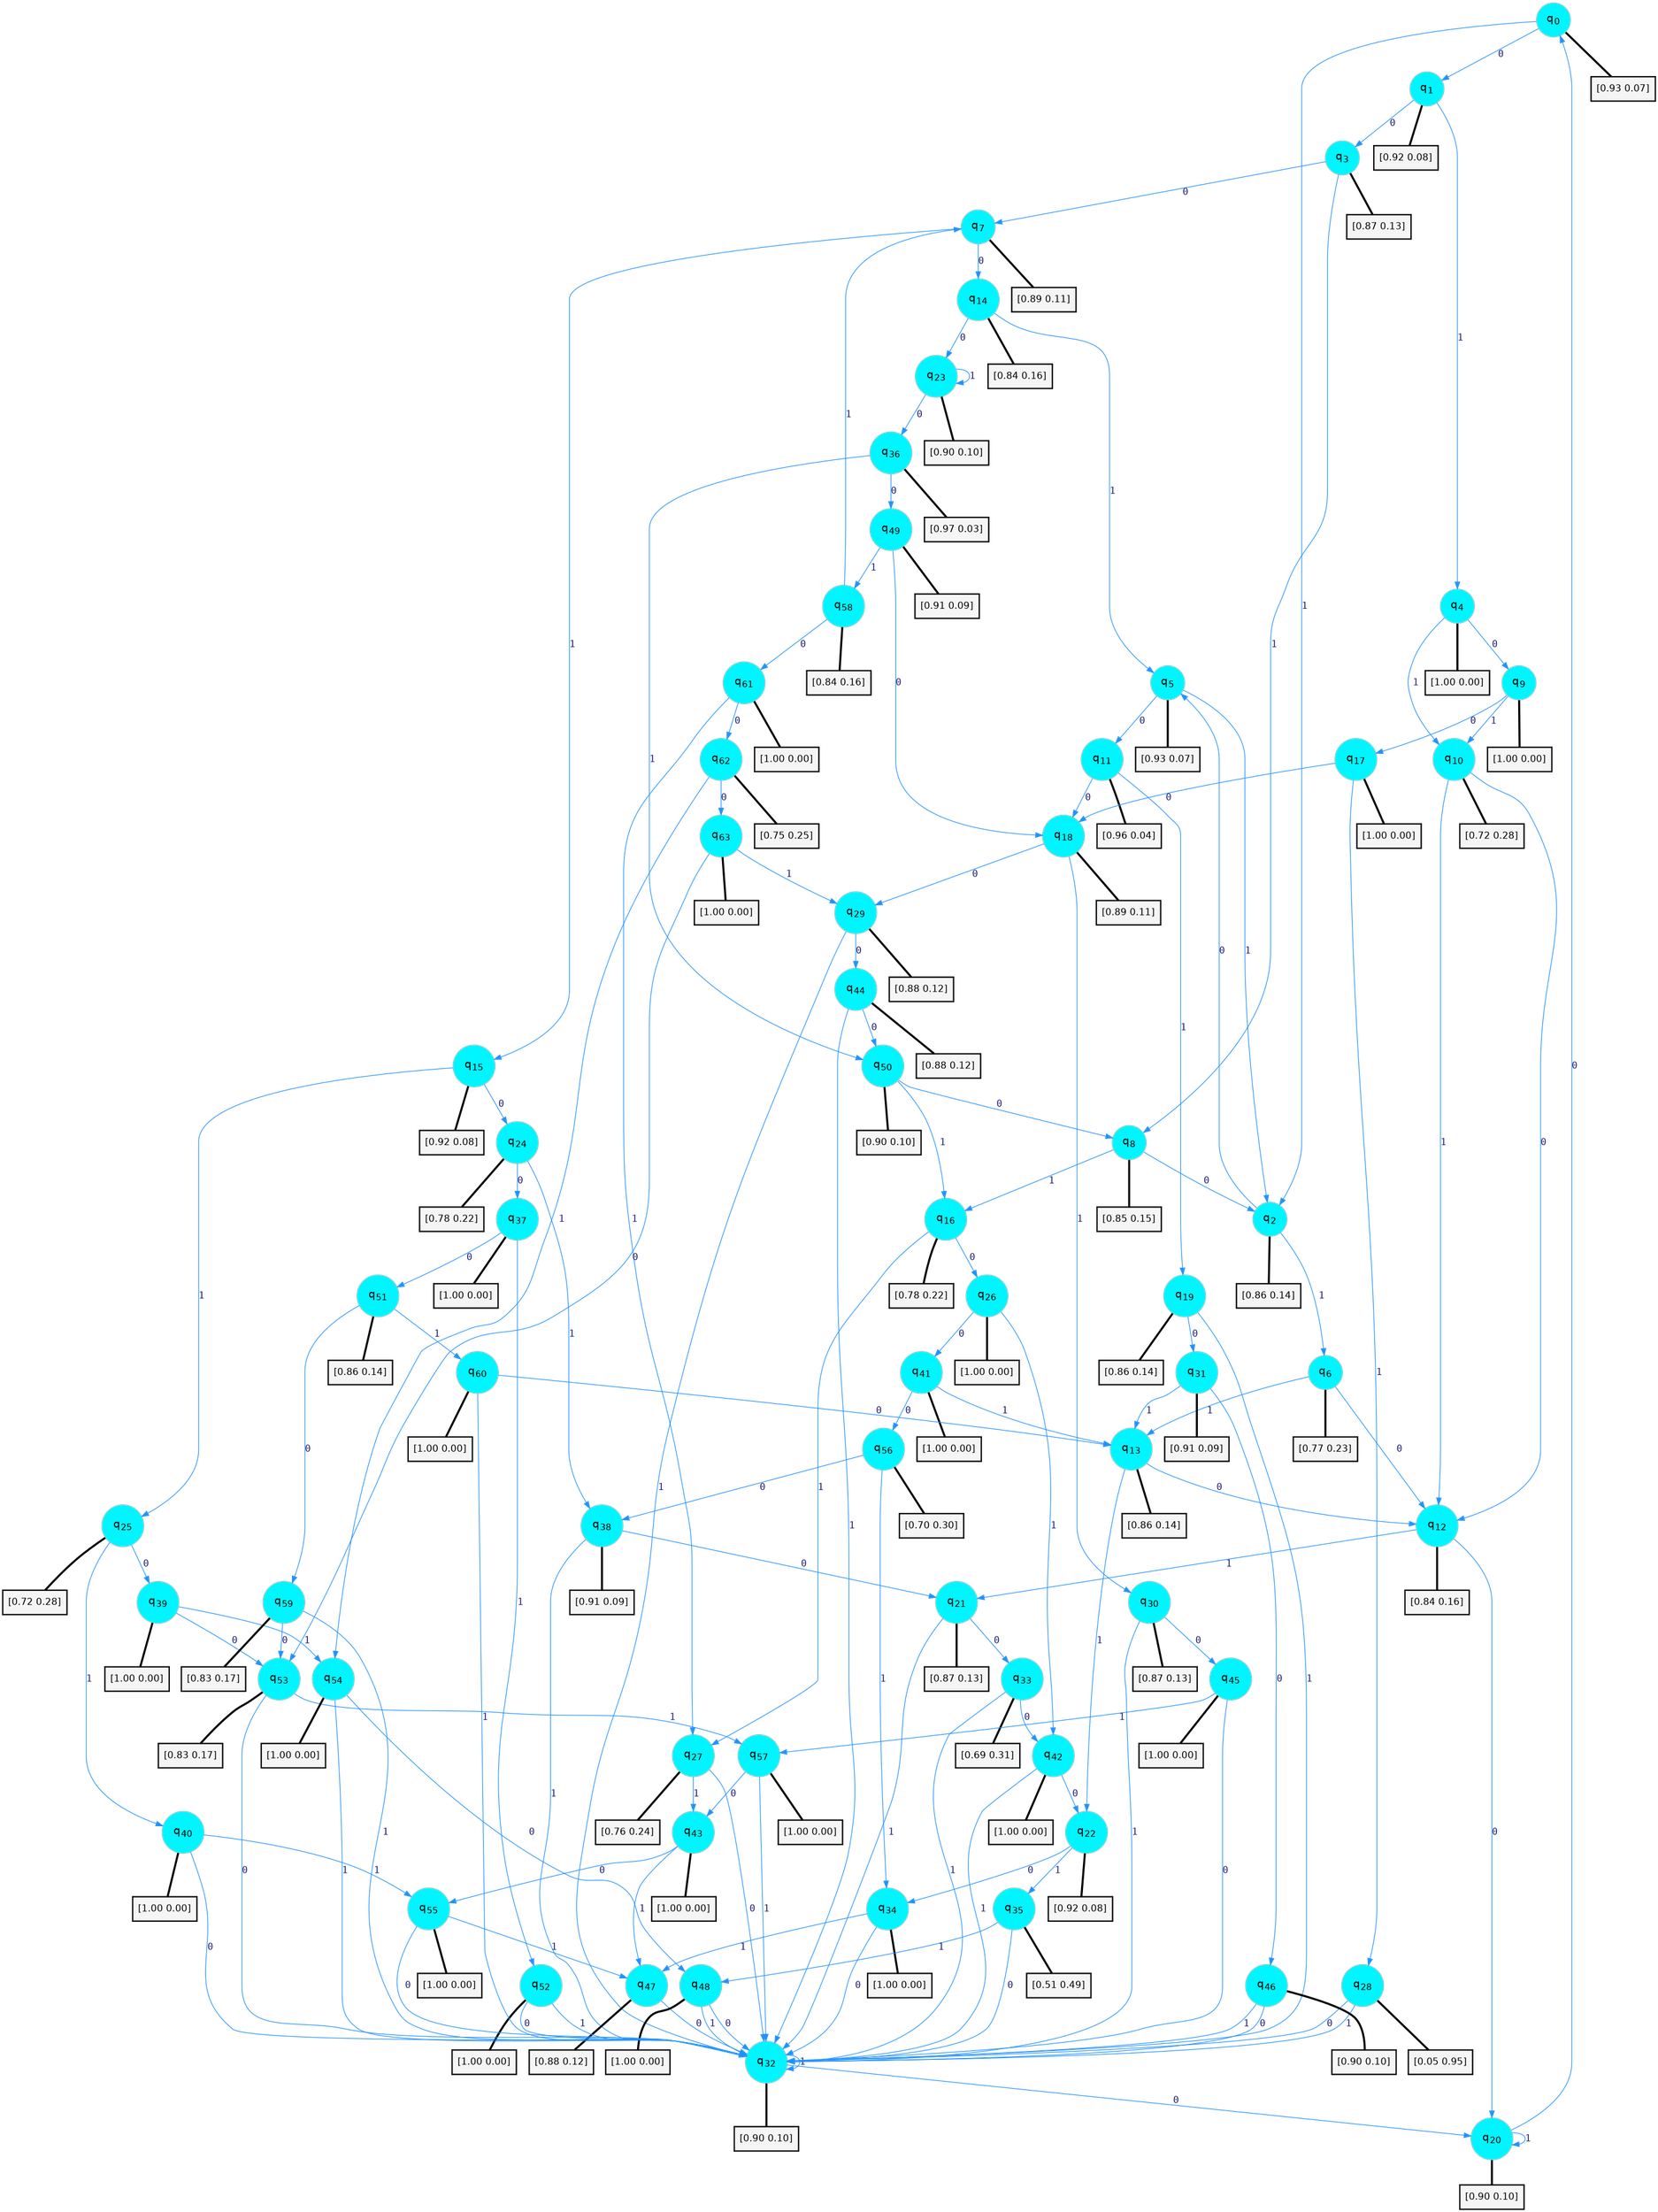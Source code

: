 digraph G {
graph [
bgcolor=transparent, dpi=300, rankdir=TD, size="40,25"];
node [
color=gray, fillcolor=turquoise1, fontcolor=black, fontname=Helvetica, fontsize=16, fontweight=bold, shape=circle, style=filled];
edge [
arrowsize=1, color=dodgerblue1, fontcolor=midnightblue, fontname=courier, fontweight=bold, penwidth=1, style=solid, weight=20];
0[label=<q<SUB>0</SUB>>];
1[label=<q<SUB>1</SUB>>];
2[label=<q<SUB>2</SUB>>];
3[label=<q<SUB>3</SUB>>];
4[label=<q<SUB>4</SUB>>];
5[label=<q<SUB>5</SUB>>];
6[label=<q<SUB>6</SUB>>];
7[label=<q<SUB>7</SUB>>];
8[label=<q<SUB>8</SUB>>];
9[label=<q<SUB>9</SUB>>];
10[label=<q<SUB>10</SUB>>];
11[label=<q<SUB>11</SUB>>];
12[label=<q<SUB>12</SUB>>];
13[label=<q<SUB>13</SUB>>];
14[label=<q<SUB>14</SUB>>];
15[label=<q<SUB>15</SUB>>];
16[label=<q<SUB>16</SUB>>];
17[label=<q<SUB>17</SUB>>];
18[label=<q<SUB>18</SUB>>];
19[label=<q<SUB>19</SUB>>];
20[label=<q<SUB>20</SUB>>];
21[label=<q<SUB>21</SUB>>];
22[label=<q<SUB>22</SUB>>];
23[label=<q<SUB>23</SUB>>];
24[label=<q<SUB>24</SUB>>];
25[label=<q<SUB>25</SUB>>];
26[label=<q<SUB>26</SUB>>];
27[label=<q<SUB>27</SUB>>];
28[label=<q<SUB>28</SUB>>];
29[label=<q<SUB>29</SUB>>];
30[label=<q<SUB>30</SUB>>];
31[label=<q<SUB>31</SUB>>];
32[label=<q<SUB>32</SUB>>];
33[label=<q<SUB>33</SUB>>];
34[label=<q<SUB>34</SUB>>];
35[label=<q<SUB>35</SUB>>];
36[label=<q<SUB>36</SUB>>];
37[label=<q<SUB>37</SUB>>];
38[label=<q<SUB>38</SUB>>];
39[label=<q<SUB>39</SUB>>];
40[label=<q<SUB>40</SUB>>];
41[label=<q<SUB>41</SUB>>];
42[label=<q<SUB>42</SUB>>];
43[label=<q<SUB>43</SUB>>];
44[label=<q<SUB>44</SUB>>];
45[label=<q<SUB>45</SUB>>];
46[label=<q<SUB>46</SUB>>];
47[label=<q<SUB>47</SUB>>];
48[label=<q<SUB>48</SUB>>];
49[label=<q<SUB>49</SUB>>];
50[label=<q<SUB>50</SUB>>];
51[label=<q<SUB>51</SUB>>];
52[label=<q<SUB>52</SUB>>];
53[label=<q<SUB>53</SUB>>];
54[label=<q<SUB>54</SUB>>];
55[label=<q<SUB>55</SUB>>];
56[label=<q<SUB>56</SUB>>];
57[label=<q<SUB>57</SUB>>];
58[label=<q<SUB>58</SUB>>];
59[label=<q<SUB>59</SUB>>];
60[label=<q<SUB>60</SUB>>];
61[label=<q<SUB>61</SUB>>];
62[label=<q<SUB>62</SUB>>];
63[label=<q<SUB>63</SUB>>];
64[label="[0.93 0.07]", shape=box,fontcolor=black, fontname=Helvetica, fontsize=14, penwidth=2, fillcolor=whitesmoke,color=black];
65[label="[0.92 0.08]", shape=box,fontcolor=black, fontname=Helvetica, fontsize=14, penwidth=2, fillcolor=whitesmoke,color=black];
66[label="[0.86 0.14]", shape=box,fontcolor=black, fontname=Helvetica, fontsize=14, penwidth=2, fillcolor=whitesmoke,color=black];
67[label="[0.87 0.13]", shape=box,fontcolor=black, fontname=Helvetica, fontsize=14, penwidth=2, fillcolor=whitesmoke,color=black];
68[label="[1.00 0.00]", shape=box,fontcolor=black, fontname=Helvetica, fontsize=14, penwidth=2, fillcolor=whitesmoke,color=black];
69[label="[0.93 0.07]", shape=box,fontcolor=black, fontname=Helvetica, fontsize=14, penwidth=2, fillcolor=whitesmoke,color=black];
70[label="[0.77 0.23]", shape=box,fontcolor=black, fontname=Helvetica, fontsize=14, penwidth=2, fillcolor=whitesmoke,color=black];
71[label="[0.89 0.11]", shape=box,fontcolor=black, fontname=Helvetica, fontsize=14, penwidth=2, fillcolor=whitesmoke,color=black];
72[label="[0.85 0.15]", shape=box,fontcolor=black, fontname=Helvetica, fontsize=14, penwidth=2, fillcolor=whitesmoke,color=black];
73[label="[1.00 0.00]", shape=box,fontcolor=black, fontname=Helvetica, fontsize=14, penwidth=2, fillcolor=whitesmoke,color=black];
74[label="[0.72 0.28]", shape=box,fontcolor=black, fontname=Helvetica, fontsize=14, penwidth=2, fillcolor=whitesmoke,color=black];
75[label="[0.96 0.04]", shape=box,fontcolor=black, fontname=Helvetica, fontsize=14, penwidth=2, fillcolor=whitesmoke,color=black];
76[label="[0.84 0.16]", shape=box,fontcolor=black, fontname=Helvetica, fontsize=14, penwidth=2, fillcolor=whitesmoke,color=black];
77[label="[0.86 0.14]", shape=box,fontcolor=black, fontname=Helvetica, fontsize=14, penwidth=2, fillcolor=whitesmoke,color=black];
78[label="[0.84 0.16]", shape=box,fontcolor=black, fontname=Helvetica, fontsize=14, penwidth=2, fillcolor=whitesmoke,color=black];
79[label="[0.92 0.08]", shape=box,fontcolor=black, fontname=Helvetica, fontsize=14, penwidth=2, fillcolor=whitesmoke,color=black];
80[label="[0.78 0.22]", shape=box,fontcolor=black, fontname=Helvetica, fontsize=14, penwidth=2, fillcolor=whitesmoke,color=black];
81[label="[1.00 0.00]", shape=box,fontcolor=black, fontname=Helvetica, fontsize=14, penwidth=2, fillcolor=whitesmoke,color=black];
82[label="[0.89 0.11]", shape=box,fontcolor=black, fontname=Helvetica, fontsize=14, penwidth=2, fillcolor=whitesmoke,color=black];
83[label="[0.86 0.14]", shape=box,fontcolor=black, fontname=Helvetica, fontsize=14, penwidth=2, fillcolor=whitesmoke,color=black];
84[label="[0.90 0.10]", shape=box,fontcolor=black, fontname=Helvetica, fontsize=14, penwidth=2, fillcolor=whitesmoke,color=black];
85[label="[0.87 0.13]", shape=box,fontcolor=black, fontname=Helvetica, fontsize=14, penwidth=2, fillcolor=whitesmoke,color=black];
86[label="[0.92 0.08]", shape=box,fontcolor=black, fontname=Helvetica, fontsize=14, penwidth=2, fillcolor=whitesmoke,color=black];
87[label="[0.90 0.10]", shape=box,fontcolor=black, fontname=Helvetica, fontsize=14, penwidth=2, fillcolor=whitesmoke,color=black];
88[label="[0.78 0.22]", shape=box,fontcolor=black, fontname=Helvetica, fontsize=14, penwidth=2, fillcolor=whitesmoke,color=black];
89[label="[0.72 0.28]", shape=box,fontcolor=black, fontname=Helvetica, fontsize=14, penwidth=2, fillcolor=whitesmoke,color=black];
90[label="[1.00 0.00]", shape=box,fontcolor=black, fontname=Helvetica, fontsize=14, penwidth=2, fillcolor=whitesmoke,color=black];
91[label="[0.76 0.24]", shape=box,fontcolor=black, fontname=Helvetica, fontsize=14, penwidth=2, fillcolor=whitesmoke,color=black];
92[label="[0.05 0.95]", shape=box,fontcolor=black, fontname=Helvetica, fontsize=14, penwidth=2, fillcolor=whitesmoke,color=black];
93[label="[0.88 0.12]", shape=box,fontcolor=black, fontname=Helvetica, fontsize=14, penwidth=2, fillcolor=whitesmoke,color=black];
94[label="[0.87 0.13]", shape=box,fontcolor=black, fontname=Helvetica, fontsize=14, penwidth=2, fillcolor=whitesmoke,color=black];
95[label="[0.91 0.09]", shape=box,fontcolor=black, fontname=Helvetica, fontsize=14, penwidth=2, fillcolor=whitesmoke,color=black];
96[label="[0.90 0.10]", shape=box,fontcolor=black, fontname=Helvetica, fontsize=14, penwidth=2, fillcolor=whitesmoke,color=black];
97[label="[0.69 0.31]", shape=box,fontcolor=black, fontname=Helvetica, fontsize=14, penwidth=2, fillcolor=whitesmoke,color=black];
98[label="[1.00 0.00]", shape=box,fontcolor=black, fontname=Helvetica, fontsize=14, penwidth=2, fillcolor=whitesmoke,color=black];
99[label="[0.51 0.49]", shape=box,fontcolor=black, fontname=Helvetica, fontsize=14, penwidth=2, fillcolor=whitesmoke,color=black];
100[label="[0.97 0.03]", shape=box,fontcolor=black, fontname=Helvetica, fontsize=14, penwidth=2, fillcolor=whitesmoke,color=black];
101[label="[1.00 0.00]", shape=box,fontcolor=black, fontname=Helvetica, fontsize=14, penwidth=2, fillcolor=whitesmoke,color=black];
102[label="[0.91 0.09]", shape=box,fontcolor=black, fontname=Helvetica, fontsize=14, penwidth=2, fillcolor=whitesmoke,color=black];
103[label="[1.00 0.00]", shape=box,fontcolor=black, fontname=Helvetica, fontsize=14, penwidth=2, fillcolor=whitesmoke,color=black];
104[label="[1.00 0.00]", shape=box,fontcolor=black, fontname=Helvetica, fontsize=14, penwidth=2, fillcolor=whitesmoke,color=black];
105[label="[1.00 0.00]", shape=box,fontcolor=black, fontname=Helvetica, fontsize=14, penwidth=2, fillcolor=whitesmoke,color=black];
106[label="[1.00 0.00]", shape=box,fontcolor=black, fontname=Helvetica, fontsize=14, penwidth=2, fillcolor=whitesmoke,color=black];
107[label="[1.00 0.00]", shape=box,fontcolor=black, fontname=Helvetica, fontsize=14, penwidth=2, fillcolor=whitesmoke,color=black];
108[label="[0.88 0.12]", shape=box,fontcolor=black, fontname=Helvetica, fontsize=14, penwidth=2, fillcolor=whitesmoke,color=black];
109[label="[1.00 0.00]", shape=box,fontcolor=black, fontname=Helvetica, fontsize=14, penwidth=2, fillcolor=whitesmoke,color=black];
110[label="[0.90 0.10]", shape=box,fontcolor=black, fontname=Helvetica, fontsize=14, penwidth=2, fillcolor=whitesmoke,color=black];
111[label="[0.88 0.12]", shape=box,fontcolor=black, fontname=Helvetica, fontsize=14, penwidth=2, fillcolor=whitesmoke,color=black];
112[label="[1.00 0.00]", shape=box,fontcolor=black, fontname=Helvetica, fontsize=14, penwidth=2, fillcolor=whitesmoke,color=black];
113[label="[0.91 0.09]", shape=box,fontcolor=black, fontname=Helvetica, fontsize=14, penwidth=2, fillcolor=whitesmoke,color=black];
114[label="[0.90 0.10]", shape=box,fontcolor=black, fontname=Helvetica, fontsize=14, penwidth=2, fillcolor=whitesmoke,color=black];
115[label="[0.86 0.14]", shape=box,fontcolor=black, fontname=Helvetica, fontsize=14, penwidth=2, fillcolor=whitesmoke,color=black];
116[label="[1.00 0.00]", shape=box,fontcolor=black, fontname=Helvetica, fontsize=14, penwidth=2, fillcolor=whitesmoke,color=black];
117[label="[0.83 0.17]", shape=box,fontcolor=black, fontname=Helvetica, fontsize=14, penwidth=2, fillcolor=whitesmoke,color=black];
118[label="[1.00 0.00]", shape=box,fontcolor=black, fontname=Helvetica, fontsize=14, penwidth=2, fillcolor=whitesmoke,color=black];
119[label="[1.00 0.00]", shape=box,fontcolor=black, fontname=Helvetica, fontsize=14, penwidth=2, fillcolor=whitesmoke,color=black];
120[label="[0.70 0.30]", shape=box,fontcolor=black, fontname=Helvetica, fontsize=14, penwidth=2, fillcolor=whitesmoke,color=black];
121[label="[1.00 0.00]", shape=box,fontcolor=black, fontname=Helvetica, fontsize=14, penwidth=2, fillcolor=whitesmoke,color=black];
122[label="[0.84 0.16]", shape=box,fontcolor=black, fontname=Helvetica, fontsize=14, penwidth=2, fillcolor=whitesmoke,color=black];
123[label="[0.83 0.17]", shape=box,fontcolor=black, fontname=Helvetica, fontsize=14, penwidth=2, fillcolor=whitesmoke,color=black];
124[label="[1.00 0.00]", shape=box,fontcolor=black, fontname=Helvetica, fontsize=14, penwidth=2, fillcolor=whitesmoke,color=black];
125[label="[1.00 0.00]", shape=box,fontcolor=black, fontname=Helvetica, fontsize=14, penwidth=2, fillcolor=whitesmoke,color=black];
126[label="[0.75 0.25]", shape=box,fontcolor=black, fontname=Helvetica, fontsize=14, penwidth=2, fillcolor=whitesmoke,color=black];
127[label="[1.00 0.00]", shape=box,fontcolor=black, fontname=Helvetica, fontsize=14, penwidth=2, fillcolor=whitesmoke,color=black];
0->1 [label=0];
0->2 [label=1];
0->64 [arrowhead=none, penwidth=3,color=black];
1->3 [label=0];
1->4 [label=1];
1->65 [arrowhead=none, penwidth=3,color=black];
2->5 [label=0];
2->6 [label=1];
2->66 [arrowhead=none, penwidth=3,color=black];
3->7 [label=0];
3->8 [label=1];
3->67 [arrowhead=none, penwidth=3,color=black];
4->9 [label=0];
4->10 [label=1];
4->68 [arrowhead=none, penwidth=3,color=black];
5->11 [label=0];
5->2 [label=1];
5->69 [arrowhead=none, penwidth=3,color=black];
6->12 [label=0];
6->13 [label=1];
6->70 [arrowhead=none, penwidth=3,color=black];
7->14 [label=0];
7->15 [label=1];
7->71 [arrowhead=none, penwidth=3,color=black];
8->2 [label=0];
8->16 [label=1];
8->72 [arrowhead=none, penwidth=3,color=black];
9->17 [label=0];
9->10 [label=1];
9->73 [arrowhead=none, penwidth=3,color=black];
10->12 [label=0];
10->12 [label=1];
10->74 [arrowhead=none, penwidth=3,color=black];
11->18 [label=0];
11->19 [label=1];
11->75 [arrowhead=none, penwidth=3,color=black];
12->20 [label=0];
12->21 [label=1];
12->76 [arrowhead=none, penwidth=3,color=black];
13->12 [label=0];
13->22 [label=1];
13->77 [arrowhead=none, penwidth=3,color=black];
14->23 [label=0];
14->5 [label=1];
14->78 [arrowhead=none, penwidth=3,color=black];
15->24 [label=0];
15->25 [label=1];
15->79 [arrowhead=none, penwidth=3,color=black];
16->26 [label=0];
16->27 [label=1];
16->80 [arrowhead=none, penwidth=3,color=black];
17->18 [label=0];
17->28 [label=1];
17->81 [arrowhead=none, penwidth=3,color=black];
18->29 [label=0];
18->30 [label=1];
18->82 [arrowhead=none, penwidth=3,color=black];
19->31 [label=0];
19->32 [label=1];
19->83 [arrowhead=none, penwidth=3,color=black];
20->0 [label=0];
20->20 [label=1];
20->84 [arrowhead=none, penwidth=3,color=black];
21->33 [label=0];
21->32 [label=1];
21->85 [arrowhead=none, penwidth=3,color=black];
22->34 [label=0];
22->35 [label=1];
22->86 [arrowhead=none, penwidth=3,color=black];
23->36 [label=0];
23->23 [label=1];
23->87 [arrowhead=none, penwidth=3,color=black];
24->37 [label=0];
24->38 [label=1];
24->88 [arrowhead=none, penwidth=3,color=black];
25->39 [label=0];
25->40 [label=1];
25->89 [arrowhead=none, penwidth=3,color=black];
26->41 [label=0];
26->42 [label=1];
26->90 [arrowhead=none, penwidth=3,color=black];
27->32 [label=0];
27->43 [label=1];
27->91 [arrowhead=none, penwidth=3,color=black];
28->32 [label=0];
28->32 [label=1];
28->92 [arrowhead=none, penwidth=3,color=black];
29->44 [label=0];
29->32 [label=1];
29->93 [arrowhead=none, penwidth=3,color=black];
30->45 [label=0];
30->32 [label=1];
30->94 [arrowhead=none, penwidth=3,color=black];
31->46 [label=0];
31->13 [label=1];
31->95 [arrowhead=none, penwidth=3,color=black];
32->20 [label=0];
32->32 [label=1];
32->96 [arrowhead=none, penwidth=3,color=black];
33->42 [label=0];
33->32 [label=1];
33->97 [arrowhead=none, penwidth=3,color=black];
34->32 [label=0];
34->47 [label=1];
34->98 [arrowhead=none, penwidth=3,color=black];
35->32 [label=0];
35->48 [label=1];
35->99 [arrowhead=none, penwidth=3,color=black];
36->49 [label=0];
36->50 [label=1];
36->100 [arrowhead=none, penwidth=3,color=black];
37->51 [label=0];
37->52 [label=1];
37->101 [arrowhead=none, penwidth=3,color=black];
38->21 [label=0];
38->32 [label=1];
38->102 [arrowhead=none, penwidth=3,color=black];
39->53 [label=0];
39->54 [label=1];
39->103 [arrowhead=none, penwidth=3,color=black];
40->32 [label=0];
40->55 [label=1];
40->104 [arrowhead=none, penwidth=3,color=black];
41->56 [label=0];
41->13 [label=1];
41->105 [arrowhead=none, penwidth=3,color=black];
42->22 [label=0];
42->32 [label=1];
42->106 [arrowhead=none, penwidth=3,color=black];
43->55 [label=0];
43->47 [label=1];
43->107 [arrowhead=none, penwidth=3,color=black];
44->50 [label=0];
44->32 [label=1];
44->108 [arrowhead=none, penwidth=3,color=black];
45->32 [label=0];
45->57 [label=1];
45->109 [arrowhead=none, penwidth=3,color=black];
46->32 [label=0];
46->32 [label=1];
46->110 [arrowhead=none, penwidth=3,color=black];
47->32 [label=0];
47->111 [arrowhead=none, penwidth=3,color=black];
48->32 [label=0];
48->32 [label=1];
48->112 [arrowhead=none, penwidth=3,color=black];
49->18 [label=0];
49->58 [label=1];
49->113 [arrowhead=none, penwidth=3,color=black];
50->8 [label=0];
50->16 [label=1];
50->114 [arrowhead=none, penwidth=3,color=black];
51->59 [label=0];
51->60 [label=1];
51->115 [arrowhead=none, penwidth=3,color=black];
52->32 [label=0];
52->32 [label=1];
52->116 [arrowhead=none, penwidth=3,color=black];
53->32 [label=0];
53->57 [label=1];
53->117 [arrowhead=none, penwidth=3,color=black];
54->48 [label=0];
54->32 [label=1];
54->118 [arrowhead=none, penwidth=3,color=black];
55->32 [label=0];
55->47 [label=1];
55->119 [arrowhead=none, penwidth=3,color=black];
56->38 [label=0];
56->34 [label=1];
56->120 [arrowhead=none, penwidth=3,color=black];
57->43 [label=0];
57->32 [label=1];
57->121 [arrowhead=none, penwidth=3,color=black];
58->61 [label=0];
58->7 [label=1];
58->122 [arrowhead=none, penwidth=3,color=black];
59->53 [label=0];
59->32 [label=1];
59->123 [arrowhead=none, penwidth=3,color=black];
60->13 [label=0];
60->32 [label=1];
60->124 [arrowhead=none, penwidth=3,color=black];
61->62 [label=0];
61->27 [label=1];
61->125 [arrowhead=none, penwidth=3,color=black];
62->63 [label=0];
62->54 [label=1];
62->126 [arrowhead=none, penwidth=3,color=black];
63->53 [label=0];
63->29 [label=1];
63->127 [arrowhead=none, penwidth=3,color=black];
}
